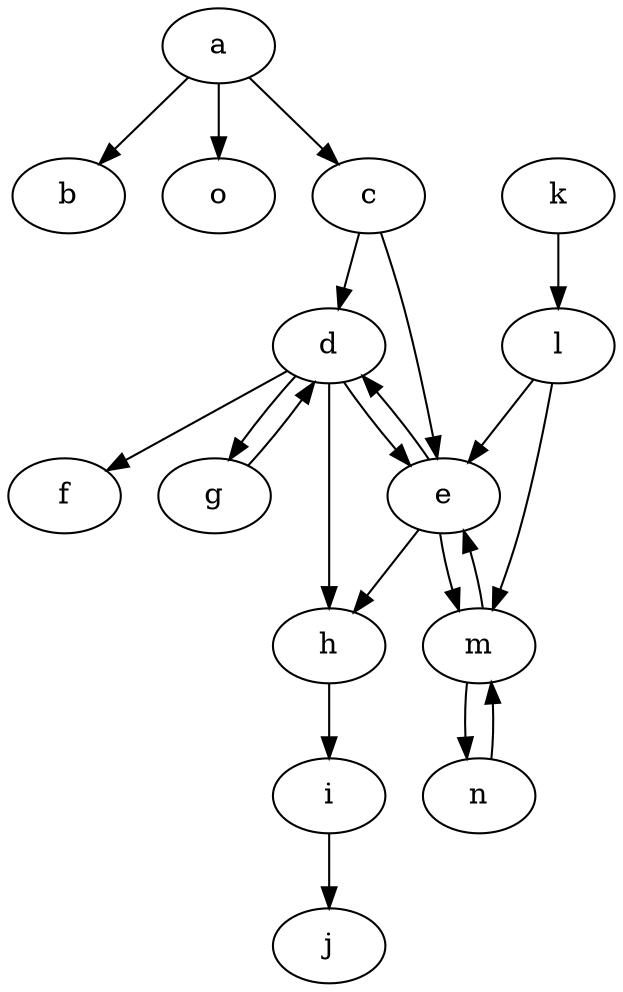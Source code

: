 digraph {
    // Node defaults can be set here if needed
    "b" [fontsize=14]
    "f" [fontsize=14]
    "j" [fontsize=14]
    "o" [fontsize=14]
    "i" [fontsize=14]
    "d" [fontsize=14]
    "a" [fontsize=14]
    "g" [fontsize=14]
    "h" [fontsize=14]
    "e" [fontsize=14]
    "c" [fontsize=14]
    "l" [fontsize=14]
    "k" [fontsize=14]
    "m" [fontsize=14]
    "n" [fontsize=14]
    edge[labeldistance=1.5 fontsize=12]
    "l" -> "e" [dir="forward"]
    "k" -> "l" [dir="forward"]
    "m" -> "n" [dir="forward"]
    "l" -> "m" [dir="forward"]
    "n" -> "m" [dir="forward"]
    "a" -> "b" [dir="forward"]
    "d" -> "f" [dir="forward"]
    "e" -> "h" [dir="forward"]
    "e" -> "m" [dir="forward"]
    "e" -> "d" [dir="forward"]
    "a" -> "c" [dir="forward"]
    "d" -> "g" [dir="forward"]
    "c" -> "d" [dir="forward"]
    "c" -> "e" [dir="forward"]
    "g" -> "d" [dir="forward"]
    "d" -> "e" [dir="forward"]
    "m" -> "e" [dir="forward"]
    "h" -> "i" [dir="forward"]
    "i" -> "j" [dir="forward"]
    "a" -> "o" [dir="forward"]
    "d" -> "h" [dir="forward"]
}
